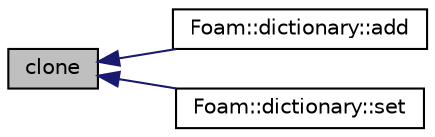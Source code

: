 digraph "clone"
{
  bgcolor="transparent";
  edge [fontname="Helvetica",fontsize="10",labelfontname="Helvetica",labelfontsize="10"];
  node [fontname="Helvetica",fontsize="10",shape=record];
  rankdir="LR";
  Node1 [label="clone",height=0.2,width=0.4,color="black", fillcolor="grey75", style="filled", fontcolor="black"];
  Node1 -> Node2 [dir="back",color="midnightblue",fontsize="10",style="solid",fontname="Helvetica"];
  Node2 [label="Foam::dictionary::add",height=0.2,width=0.4,color="black",URL="$a00523.html#a3e88d4c1ab6c66fe2b549c387e426f29",tooltip="Add an entry. "];
  Node1 -> Node3 [dir="back",color="midnightblue",fontsize="10",style="solid",fontname="Helvetica"];
  Node3 [label="Foam::dictionary::set",height=0.2,width=0.4,color="black",URL="$a00523.html#aa38cb24271faece390b73c21d81ad8d5",tooltip="Assign a new entry, overwrite any existing entry. "];
}
